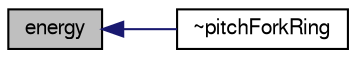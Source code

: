 digraph "energy"
{
  bgcolor="transparent";
  edge [fontname="FreeSans",fontsize="10",labelfontname="FreeSans",labelfontsize="10"];
  node [fontname="FreeSans",fontsize="10",shape=record];
  rankdir="LR";
  Node327 [label="energy",height=0.2,width=0.4,color="black", fillcolor="grey75", style="filled", fontcolor="black"];
  Node327 -> Node328 [dir="back",color="midnightblue",fontsize="10",style="solid",fontname="FreeSans"];
  Node328 [label="~pitchForkRing",height=0.2,width=0.4,color="black",URL="$a24490.html#a9557f6174967f1d9ab38ccb7b6a46f3f",tooltip="Destructor. "];
}
